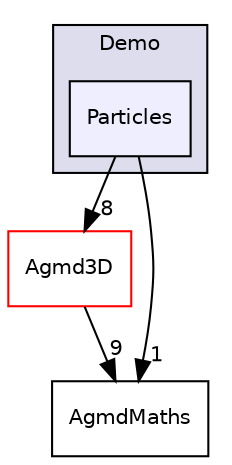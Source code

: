 digraph "src/Demo/Particles" {
  compound=true
  node [ fontsize="10", fontname="Helvetica"];
  edge [ labelfontsize="10", labelfontname="Helvetica"];
  subgraph clusterdir_b4822abd8aa8a40cd9c361c0202bf53e {
    graph [ bgcolor="#ddddee", pencolor="black", label="Demo" fontname="Helvetica", fontsize="10", URL="dir_b4822abd8aa8a40cd9c361c0202bf53e.html"]
  dir_079e39841e556a690ab3fa799ea631e5 [shape=box, label="Particles", style="filled", fillcolor="#eeeeff", pencolor="black", URL="dir_079e39841e556a690ab3fa799ea631e5.html"];
  }
  dir_b6dd29adde0db5f9f95c54dc9697d5b1 [shape=box label="Agmd3D" fillcolor="white" style="filled" color="red" URL="dir_b6dd29adde0db5f9f95c54dc9697d5b1.html"];
  dir_63fe998611d45edd7ddae16015d2257a [shape=box label="AgmdMaths" URL="dir_63fe998611d45edd7ddae16015d2257a.html"];
  dir_079e39841e556a690ab3fa799ea631e5->dir_b6dd29adde0db5f9f95c54dc9697d5b1 [headlabel="8", labeldistance=1.5 headhref="dir_000045_000001.html"];
  dir_079e39841e556a690ab3fa799ea631e5->dir_63fe998611d45edd7ddae16015d2257a [headlabel="1", labeldistance=1.5 headhref="dir_000045_000025.html"];
  dir_b6dd29adde0db5f9f95c54dc9697d5b1->dir_63fe998611d45edd7ddae16015d2257a [headlabel="9", labeldistance=1.5 headhref="dir_000001_000025.html"];
}
